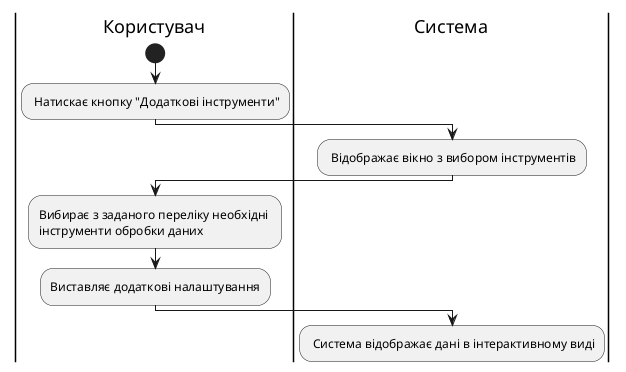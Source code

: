 @startuml

|Користувач|
        start
        : Натискає кнопку "Додаткові інструменти";
    |Система|
        : Відображає вікно з вибором інструментів;
    |Користувач|
        :Вибирає з заданого переліку необхідні \nінструменти обробки даних;
        :Виставляє додаткові налаштування;
    |Система|
        : Система відображає дані в інтерактивному виді;
@enduml
